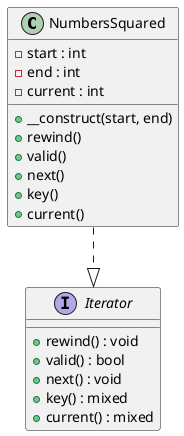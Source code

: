 @startuml class-diagram
  class "NumbersSquared" as NumbersSquared {
    -start : int
    -end : int
    -current : int
    +__construct(start, end)
    +rewind()
    +valid()
    +next()
    +key()
    +current()
  }

interface Iterator {
    + rewind() : void
    + valid() : bool
    + next() : void
    + key() : mixed
    + current() : mixed
}

NumbersSquared ..|> Iterator
@enduml